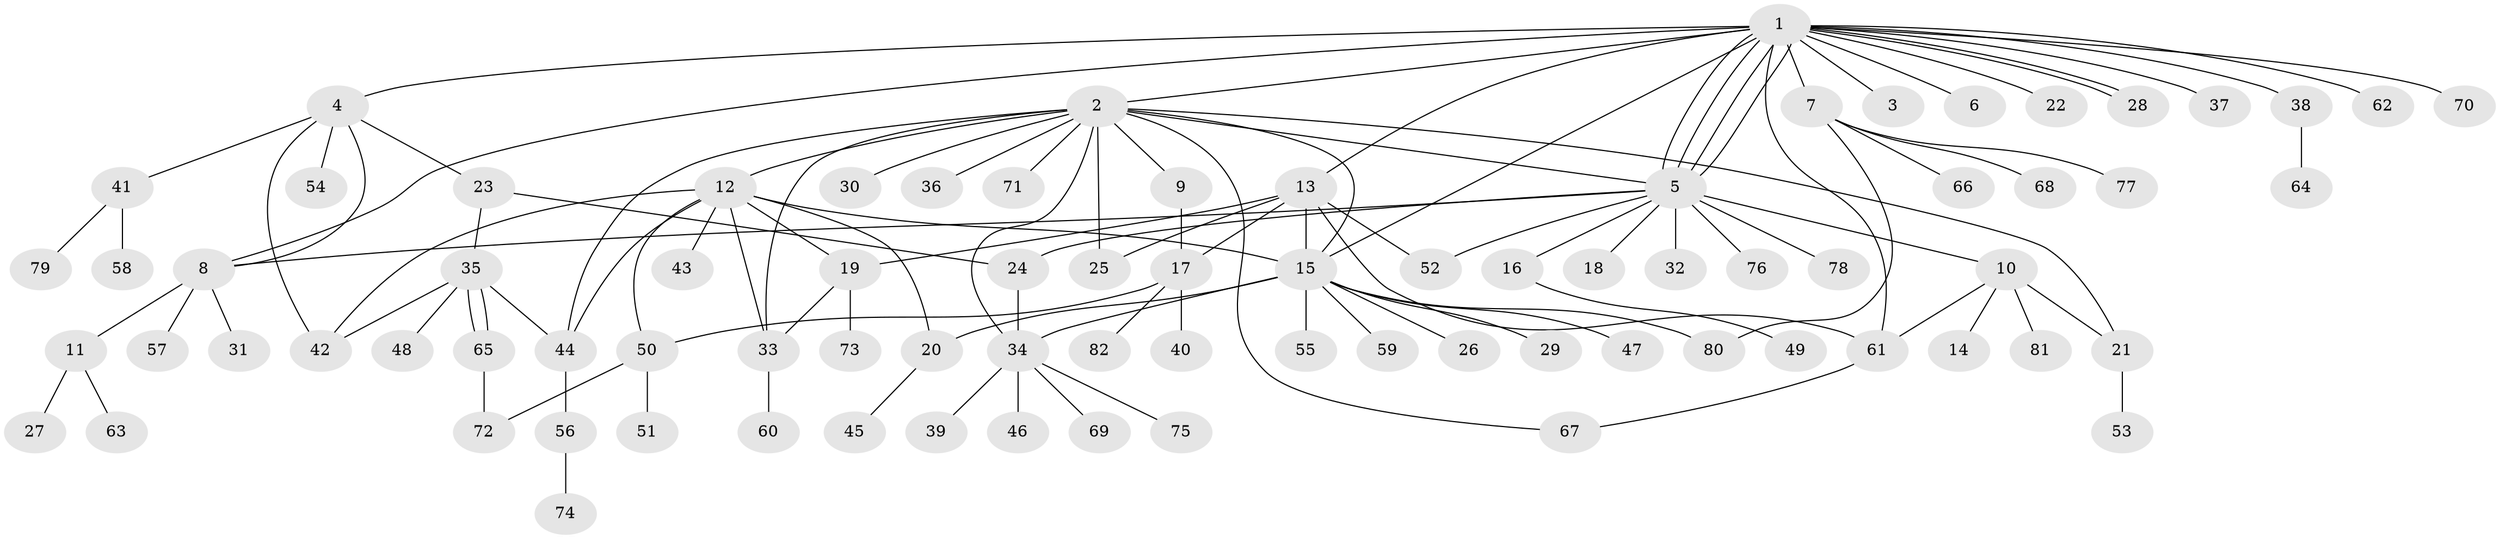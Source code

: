 // coarse degree distribution, {19: 0.015625, 14: 0.03125, 1: 0.625, 5: 0.046875, 2: 0.0625, 6: 0.03125, 9: 0.015625, 7: 0.03125, 12: 0.015625, 4: 0.078125, 3: 0.046875}
// Generated by graph-tools (version 1.1) at 2025/51/02/27/25 19:51:58]
// undirected, 82 vertices, 113 edges
graph export_dot {
graph [start="1"]
  node [color=gray90,style=filled];
  1;
  2;
  3;
  4;
  5;
  6;
  7;
  8;
  9;
  10;
  11;
  12;
  13;
  14;
  15;
  16;
  17;
  18;
  19;
  20;
  21;
  22;
  23;
  24;
  25;
  26;
  27;
  28;
  29;
  30;
  31;
  32;
  33;
  34;
  35;
  36;
  37;
  38;
  39;
  40;
  41;
  42;
  43;
  44;
  45;
  46;
  47;
  48;
  49;
  50;
  51;
  52;
  53;
  54;
  55;
  56;
  57;
  58;
  59;
  60;
  61;
  62;
  63;
  64;
  65;
  66;
  67;
  68;
  69;
  70;
  71;
  72;
  73;
  74;
  75;
  76;
  77;
  78;
  79;
  80;
  81;
  82;
  1 -- 2;
  1 -- 3;
  1 -- 4;
  1 -- 5;
  1 -- 5;
  1 -- 5;
  1 -- 5;
  1 -- 6;
  1 -- 7;
  1 -- 8;
  1 -- 13;
  1 -- 15;
  1 -- 22;
  1 -- 28;
  1 -- 28;
  1 -- 37;
  1 -- 38;
  1 -- 61;
  1 -- 62;
  1 -- 70;
  2 -- 5;
  2 -- 9;
  2 -- 12;
  2 -- 15;
  2 -- 21;
  2 -- 25;
  2 -- 30;
  2 -- 33;
  2 -- 34;
  2 -- 36;
  2 -- 44;
  2 -- 67;
  2 -- 71;
  4 -- 8;
  4 -- 23;
  4 -- 41;
  4 -- 42;
  4 -- 54;
  5 -- 8;
  5 -- 10;
  5 -- 16;
  5 -- 18;
  5 -- 24;
  5 -- 32;
  5 -- 52;
  5 -- 76;
  5 -- 78;
  7 -- 66;
  7 -- 68;
  7 -- 77;
  7 -- 80;
  8 -- 11;
  8 -- 31;
  8 -- 57;
  9 -- 17;
  10 -- 14;
  10 -- 21;
  10 -- 61;
  10 -- 81;
  11 -- 27;
  11 -- 63;
  12 -- 15;
  12 -- 19;
  12 -- 20;
  12 -- 33;
  12 -- 42;
  12 -- 43;
  12 -- 44;
  12 -- 50;
  13 -- 15;
  13 -- 17;
  13 -- 19;
  13 -- 25;
  13 -- 52;
  13 -- 61;
  15 -- 20;
  15 -- 26;
  15 -- 29;
  15 -- 34;
  15 -- 47;
  15 -- 55;
  15 -- 59;
  15 -- 80;
  16 -- 49;
  17 -- 40;
  17 -- 50;
  17 -- 82;
  19 -- 33;
  19 -- 73;
  20 -- 45;
  21 -- 53;
  23 -- 24;
  23 -- 35;
  24 -- 34;
  33 -- 60;
  34 -- 39;
  34 -- 46;
  34 -- 69;
  34 -- 75;
  35 -- 42;
  35 -- 44;
  35 -- 48;
  35 -- 65;
  35 -- 65;
  38 -- 64;
  41 -- 58;
  41 -- 79;
  44 -- 56;
  50 -- 51;
  50 -- 72;
  56 -- 74;
  61 -- 67;
  65 -- 72;
}
